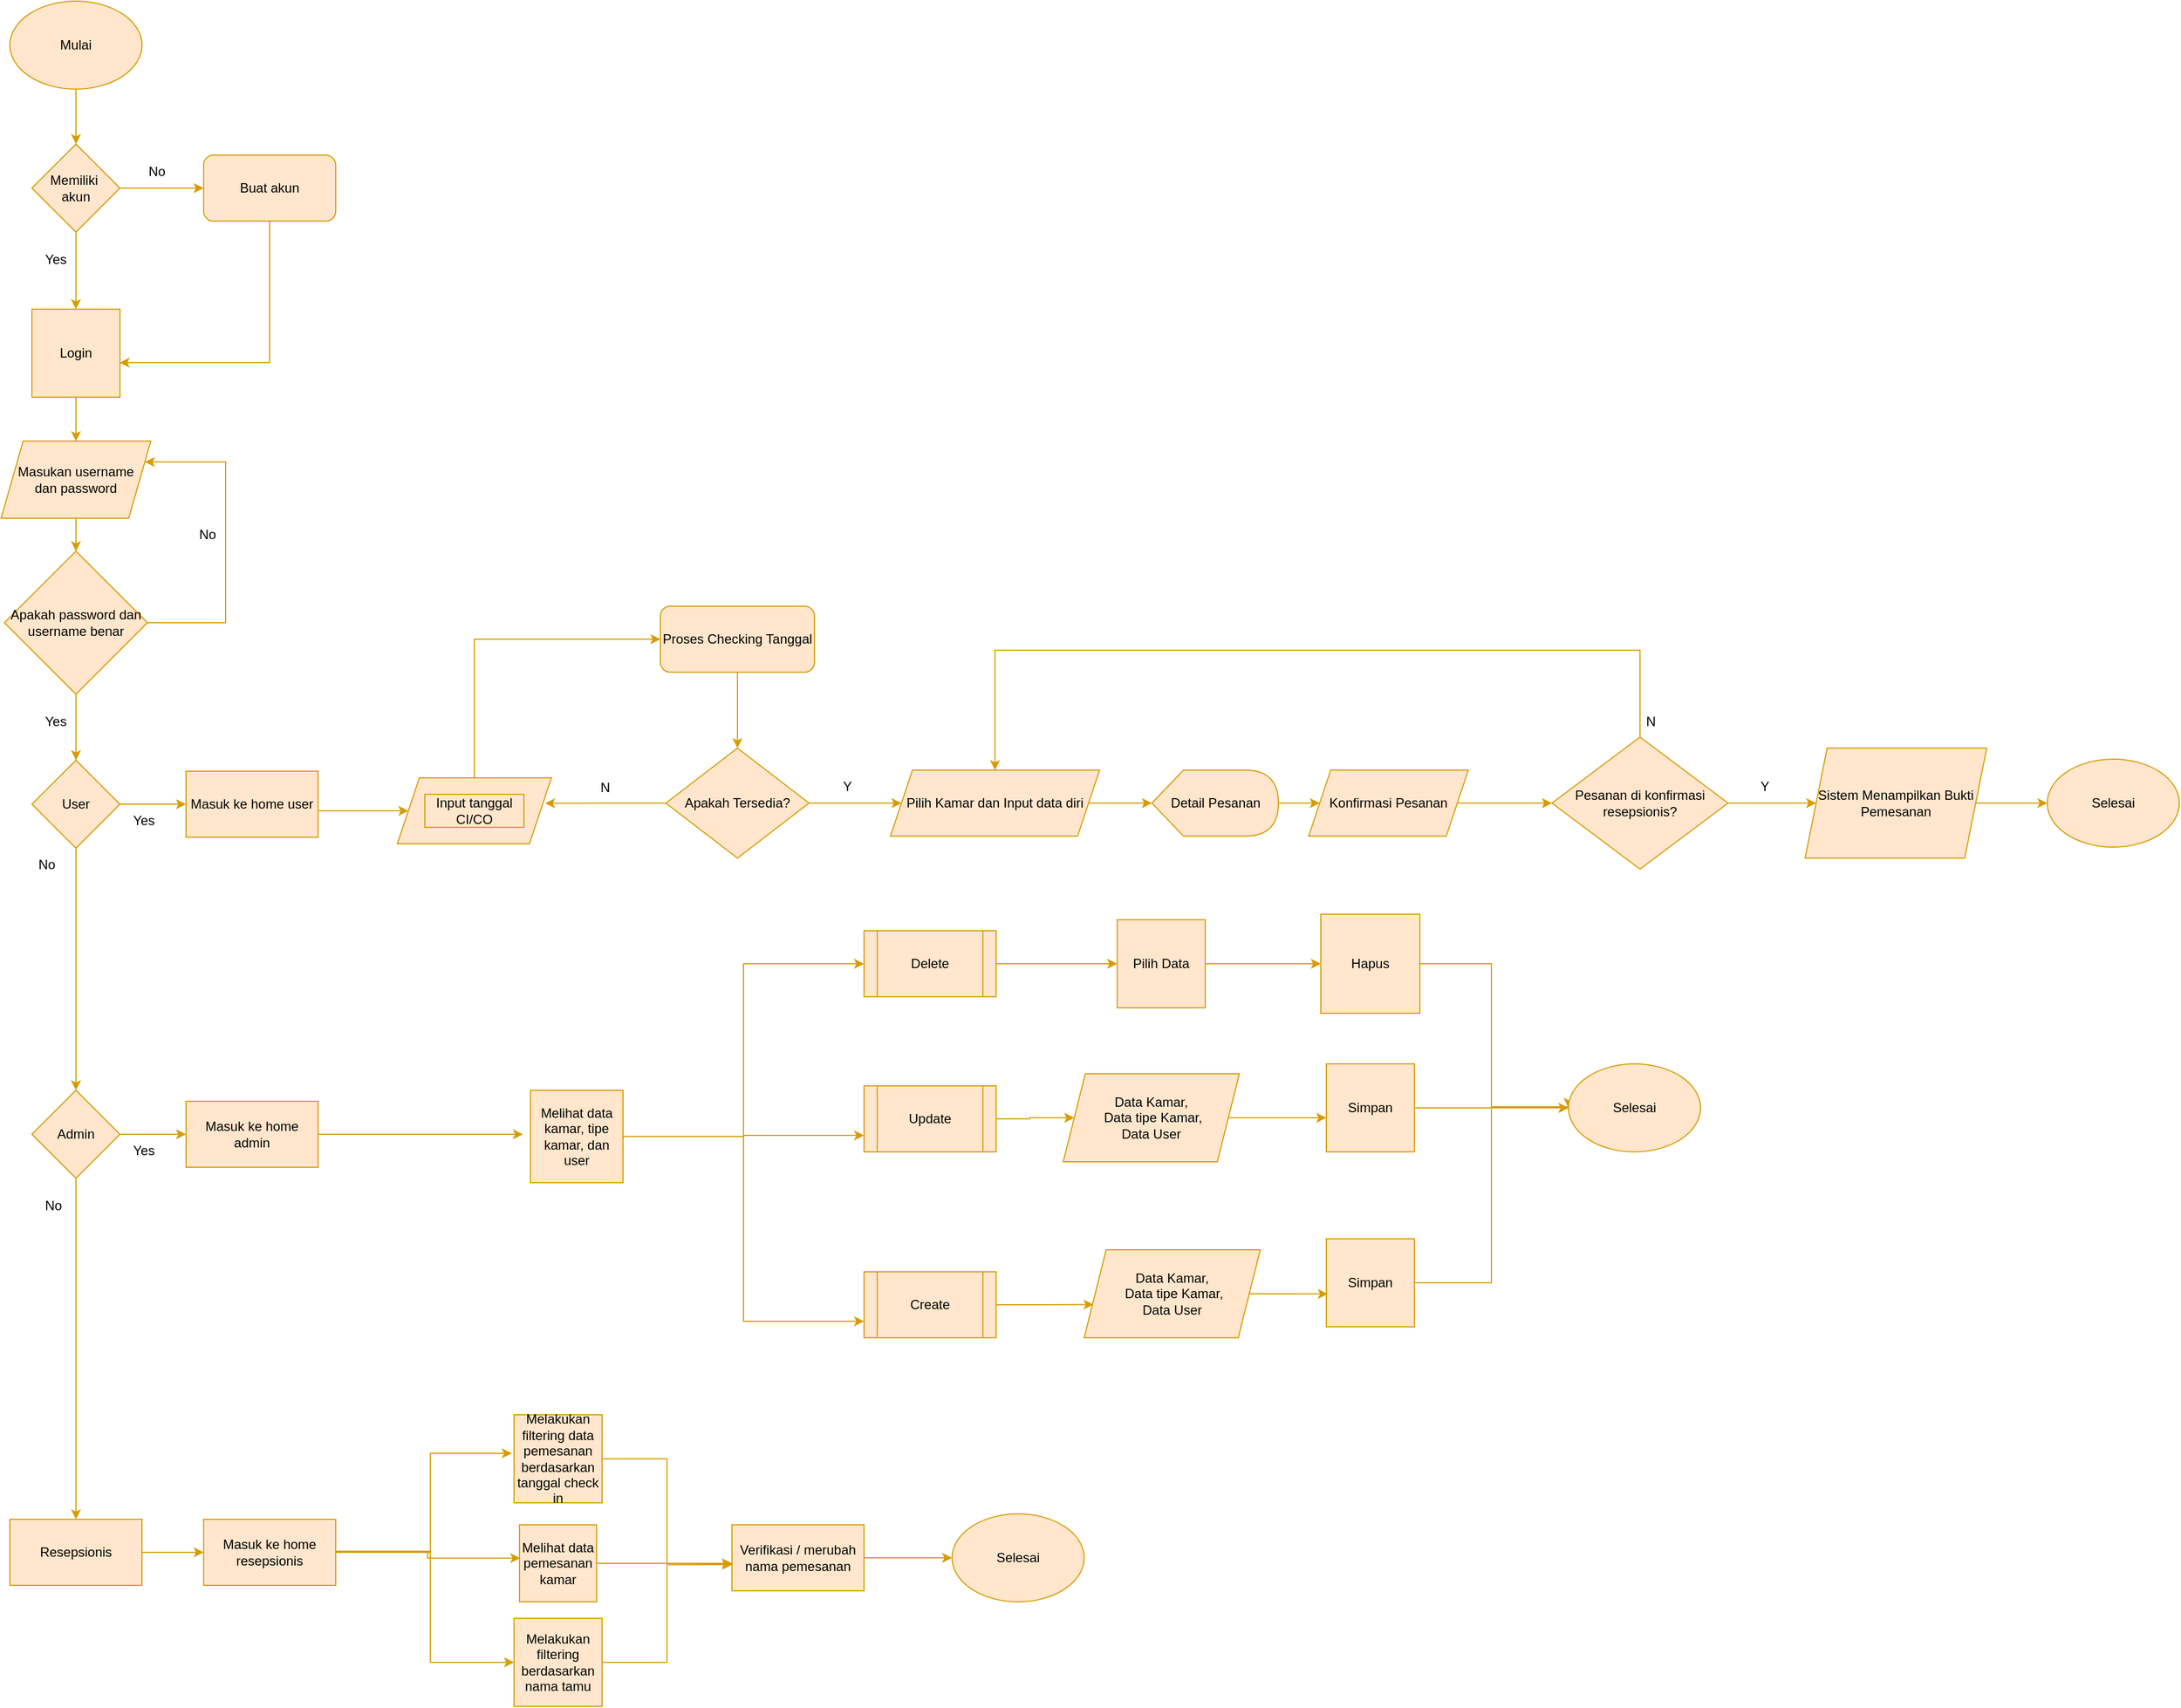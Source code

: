 <mxfile version="20.8.18" type="device"><diagram name="Halaman-1" id="cg432RYBGMUeUQS-xlOf"><mxGraphModel dx="1615" dy="894" grid="1" gridSize="10" guides="1" tooltips="1" connect="1" arrows="1" fold="1" page="1" pageScale="1" pageWidth="827" pageHeight="1169" math="0" shadow="0"><root><mxCell id="0"/><mxCell id="1" parent="0"/><mxCell id="DF9jhmcT1yeO8bXJ5YMT-58" value="" style="edgeStyle=orthogonalEdgeStyle;rounded=0;orthogonalLoop=1;jettySize=auto;html=1;fillColor=#ffe6cc;strokeColor=#d79b00;" edge="1" parent="1" source="DF9jhmcT1yeO8bXJ5YMT-59" target="DF9jhmcT1yeO8bXJ5YMT-62"><mxGeometry relative="1" as="geometry"/></mxCell><mxCell id="DF9jhmcT1yeO8bXJ5YMT-59" value="Mulai" style="ellipse;whiteSpace=wrap;html=1;fillColor=#ffe6cc;strokeColor=#d79b00;" vertex="1" parent="1"><mxGeometry x="378" y="490" width="120" height="80" as="geometry"/></mxCell><mxCell id="DF9jhmcT1yeO8bXJ5YMT-60" value="" style="edgeStyle=orthogonalEdgeStyle;rounded=0;orthogonalLoop=1;jettySize=auto;html=1;fillColor=#ffe6cc;strokeColor=#d79b00;" edge="1" parent="1" source="DF9jhmcT1yeO8bXJ5YMT-62" target="DF9jhmcT1yeO8bXJ5YMT-64"><mxGeometry relative="1" as="geometry"/></mxCell><mxCell id="DF9jhmcT1yeO8bXJ5YMT-61" value="" style="edgeStyle=orthogonalEdgeStyle;rounded=0;orthogonalLoop=1;jettySize=auto;html=1;fillColor=#ffe6cc;strokeColor=#d79b00;" edge="1" parent="1" source="DF9jhmcT1yeO8bXJ5YMT-62" target="DF9jhmcT1yeO8bXJ5YMT-66"><mxGeometry relative="1" as="geometry"/></mxCell><mxCell id="DF9jhmcT1yeO8bXJ5YMT-62" value="Memiliki&amp;nbsp;&lt;br&gt;akun" style="rhombus;whiteSpace=wrap;html=1;fillColor=#ffe6cc;strokeColor=#d79b00;" vertex="1" parent="1"><mxGeometry x="398" y="620" width="80" height="80" as="geometry"/></mxCell><mxCell id="DF9jhmcT1yeO8bXJ5YMT-63" value="" style="edgeStyle=orthogonalEdgeStyle;rounded=0;orthogonalLoop=1;jettySize=auto;html=1;fillColor=#ffe6cc;strokeColor=#d79b00;" edge="1" parent="1" source="DF9jhmcT1yeO8bXJ5YMT-64" target="DF9jhmcT1yeO8bXJ5YMT-70"><mxGeometry relative="1" as="geometry"/></mxCell><mxCell id="DF9jhmcT1yeO8bXJ5YMT-64" value="Login" style="whiteSpace=wrap;html=1;aspect=fixed;fillColor=#ffe6cc;strokeColor=#d79b00;" vertex="1" parent="1"><mxGeometry x="398" y="770" width="80" height="80" as="geometry"/></mxCell><mxCell id="DF9jhmcT1yeO8bXJ5YMT-65" style="edgeStyle=orthogonalEdgeStyle;rounded=0;orthogonalLoop=1;jettySize=auto;html=1;entryX=0.996;entryY=0.608;entryDx=0;entryDy=0;entryPerimeter=0;fillColor=#ffe6cc;strokeColor=#d79b00;" edge="1" parent="1" source="DF9jhmcT1yeO8bXJ5YMT-66" target="DF9jhmcT1yeO8bXJ5YMT-64"><mxGeometry relative="1" as="geometry"><Array as="points"><mxPoint x="614" y="819"/></Array></mxGeometry></mxCell><mxCell id="DF9jhmcT1yeO8bXJ5YMT-66" value="Buat akun" style="rounded=1;whiteSpace=wrap;html=1;fillColor=#ffe6cc;strokeColor=#d79b00;" vertex="1" parent="1"><mxGeometry x="554" y="630" width="120" height="60" as="geometry"/></mxCell><mxCell id="DF9jhmcT1yeO8bXJ5YMT-67" value="Yes" style="text;align=left;verticalAlign=middle;spacingLeft=4;spacingRight=4;overflow=hidden;points=[[0,0.5],[1,0.5]];portConstraint=eastwest;rotatable=0;whiteSpace=wrap;html=1;" vertex="1" parent="1"><mxGeometry x="404" y="710" width="80" height="30" as="geometry"/></mxCell><mxCell id="DF9jhmcT1yeO8bXJ5YMT-68" value="No" style="text;align=left;verticalAlign=middle;spacingLeft=4;spacingRight=4;overflow=hidden;points=[[0,0.5],[1,0.5]];portConstraint=eastwest;rotatable=0;whiteSpace=wrap;html=1;" vertex="1" parent="1"><mxGeometry x="498" y="630" width="80" height="30" as="geometry"/></mxCell><mxCell id="DF9jhmcT1yeO8bXJ5YMT-69" value="" style="edgeStyle=orthogonalEdgeStyle;rounded=0;orthogonalLoop=1;jettySize=auto;html=1;fillColor=#ffe6cc;strokeColor=#d79b00;" edge="1" parent="1" source="DF9jhmcT1yeO8bXJ5YMT-70" target="DF9jhmcT1yeO8bXJ5YMT-73"><mxGeometry relative="1" as="geometry"/></mxCell><mxCell id="DF9jhmcT1yeO8bXJ5YMT-70" value="Masukan username&lt;br&gt;dan password" style="shape=parallelogram;perimeter=parallelogramPerimeter;whiteSpace=wrap;html=1;fixedSize=1;fillColor=#ffe6cc;strokeColor=#d79b00;" vertex="1" parent="1"><mxGeometry x="370" y="890" width="136" height="70" as="geometry"/></mxCell><mxCell id="DF9jhmcT1yeO8bXJ5YMT-71" style="edgeStyle=orthogonalEdgeStyle;rounded=0;orthogonalLoop=1;jettySize=auto;html=1;exitX=1;exitY=0.5;exitDx=0;exitDy=0;entryX=1;entryY=0.25;entryDx=0;entryDy=0;fillColor=#ffe6cc;strokeColor=#d79b00;" edge="1" parent="1" source="DF9jhmcT1yeO8bXJ5YMT-73" target="DF9jhmcT1yeO8bXJ5YMT-70"><mxGeometry relative="1" as="geometry"><Array as="points"><mxPoint x="574" y="1055"/><mxPoint x="574" y="909"/></Array></mxGeometry></mxCell><mxCell id="DF9jhmcT1yeO8bXJ5YMT-72" value="" style="edgeStyle=orthogonalEdgeStyle;rounded=0;orthogonalLoop=1;jettySize=auto;html=1;fillColor=#ffe6cc;strokeColor=#d79b00;" edge="1" parent="1" source="DF9jhmcT1yeO8bXJ5YMT-73" target="DF9jhmcT1yeO8bXJ5YMT-77"><mxGeometry relative="1" as="geometry"/></mxCell><mxCell id="DF9jhmcT1yeO8bXJ5YMT-73" value="Apakah password dan username benar" style="rhombus;whiteSpace=wrap;html=1;fillColor=#ffe6cc;strokeColor=#d79b00;" vertex="1" parent="1"><mxGeometry x="373" y="990" width="130" height="130" as="geometry"/></mxCell><mxCell id="DF9jhmcT1yeO8bXJ5YMT-74" value="No" style="text;align=left;verticalAlign=middle;spacingLeft=4;spacingRight=4;overflow=hidden;points=[[0,0.5],[1,0.5]];portConstraint=eastwest;rotatable=0;whiteSpace=wrap;html=1;" vertex="1" parent="1"><mxGeometry x="544" y="960" width="80" height="30" as="geometry"/></mxCell><mxCell id="DF9jhmcT1yeO8bXJ5YMT-75" value="" style="edgeStyle=orthogonalEdgeStyle;rounded=0;orthogonalLoop=1;jettySize=auto;html=1;fillColor=#ffe6cc;strokeColor=#d79b00;" edge="1" parent="1" source="DF9jhmcT1yeO8bXJ5YMT-77" target="DF9jhmcT1yeO8bXJ5YMT-80"><mxGeometry relative="1" as="geometry"/></mxCell><mxCell id="DF9jhmcT1yeO8bXJ5YMT-76" value="" style="edgeStyle=orthogonalEdgeStyle;rounded=0;orthogonalLoop=1;jettySize=auto;html=1;fillColor=#ffe6cc;strokeColor=#d79b00;" edge="1" parent="1" source="DF9jhmcT1yeO8bXJ5YMT-77" target="DF9jhmcT1yeO8bXJ5YMT-87"><mxGeometry relative="1" as="geometry"/></mxCell><mxCell id="DF9jhmcT1yeO8bXJ5YMT-77" value="User" style="rhombus;whiteSpace=wrap;html=1;fillColor=#ffe6cc;strokeColor=#d79b00;" vertex="1" parent="1"><mxGeometry x="398" y="1180" width="80" height="80" as="geometry"/></mxCell><mxCell id="DF9jhmcT1yeO8bXJ5YMT-78" value="" style="edgeStyle=orthogonalEdgeStyle;rounded=0;orthogonalLoop=1;jettySize=auto;html=1;fillColor=#ffe6cc;strokeColor=#d79b00;" edge="1" parent="1" source="DF9jhmcT1yeO8bXJ5YMT-80" target="DF9jhmcT1yeO8bXJ5YMT-82"><mxGeometry relative="1" as="geometry"/></mxCell><mxCell id="DF9jhmcT1yeO8bXJ5YMT-79" value="" style="edgeStyle=orthogonalEdgeStyle;rounded=0;orthogonalLoop=1;jettySize=auto;html=1;fillColor=#ffe6cc;strokeColor=#d79b00;" edge="1" parent="1" source="DF9jhmcT1yeO8bXJ5YMT-80" target="DF9jhmcT1yeO8bXJ5YMT-89"><mxGeometry relative="1" as="geometry"/></mxCell><mxCell id="DF9jhmcT1yeO8bXJ5YMT-80" value="Admin" style="rhombus;whiteSpace=wrap;html=1;fillColor=#ffe6cc;strokeColor=#d79b00;" vertex="1" parent="1"><mxGeometry x="398" y="1480" width="80" height="80" as="geometry"/></mxCell><mxCell id="DF9jhmcT1yeO8bXJ5YMT-81" value="" style="edgeStyle=orthogonalEdgeStyle;rounded=0;orthogonalLoop=1;jettySize=auto;html=1;fillColor=#ffe6cc;strokeColor=#d79b00;" edge="1" parent="1" source="DF9jhmcT1yeO8bXJ5YMT-82" target="DF9jhmcT1yeO8bXJ5YMT-91"><mxGeometry relative="1" as="geometry"/></mxCell><mxCell id="DF9jhmcT1yeO8bXJ5YMT-82" value="Resepsionis" style="whiteSpace=wrap;html=1;fillColor=#ffe6cc;strokeColor=#d79b00;" vertex="1" parent="1"><mxGeometry x="378" y="1870" width="120" height="60" as="geometry"/></mxCell><mxCell id="DF9jhmcT1yeO8bXJ5YMT-83" value="No" style="text;align=left;verticalAlign=middle;spacingLeft=4;spacingRight=4;overflow=hidden;points=[[0,0.5],[1,0.5]];portConstraint=eastwest;rotatable=0;whiteSpace=wrap;html=1;" vertex="1" parent="1"><mxGeometry x="398" y="1260" width="80" height="30" as="geometry"/></mxCell><mxCell id="DF9jhmcT1yeO8bXJ5YMT-84" value="No" style="text;align=left;verticalAlign=middle;spacingLeft=4;spacingRight=4;overflow=hidden;points=[[0,0.5],[1,0.5]];portConstraint=eastwest;rotatable=0;whiteSpace=wrap;html=1;" vertex="1" parent="1"><mxGeometry x="404" y="1570" width="80" height="30" as="geometry"/></mxCell><mxCell id="DF9jhmcT1yeO8bXJ5YMT-85" value="Yes" style="text;align=left;verticalAlign=middle;spacingLeft=4;spacingRight=4;overflow=hidden;points=[[0,0.5],[1,0.5]];portConstraint=eastwest;rotatable=0;whiteSpace=wrap;html=1;" vertex="1" parent="1"><mxGeometry x="404" y="1130" width="80" height="30" as="geometry"/></mxCell><mxCell id="DF9jhmcT1yeO8bXJ5YMT-164" style="edgeStyle=orthogonalEdgeStyle;rounded=0;orthogonalLoop=1;jettySize=auto;html=1;entryX=0;entryY=0.5;entryDx=0;entryDy=0;fillColor=#ffe6cc;strokeColor=#d79b00;" edge="1" parent="1" source="DF9jhmcT1yeO8bXJ5YMT-87" target="DF9jhmcT1yeO8bXJ5YMT-127"><mxGeometry relative="1" as="geometry"><Array as="points"><mxPoint x="690" y="1226"/><mxPoint x="690" y="1226"/></Array></mxGeometry></mxCell><mxCell id="DF9jhmcT1yeO8bXJ5YMT-87" value="Masuk ke home user" style="whiteSpace=wrap;html=1;fillColor=#ffe6cc;strokeColor=#d79b00;" vertex="1" parent="1"><mxGeometry x="538" y="1190" width="120" height="60" as="geometry"/></mxCell><mxCell id="DF9jhmcT1yeO8bXJ5YMT-88" style="edgeStyle=orthogonalEdgeStyle;rounded=0;orthogonalLoop=1;jettySize=auto;html=1;exitX=1;exitY=0.5;exitDx=0;exitDy=0;fillColor=#ffe6cc;strokeColor=#d79b00;" edge="1" parent="1" source="DF9jhmcT1yeO8bXJ5YMT-89"><mxGeometry relative="1" as="geometry"><mxPoint x="844" y="1520" as="targetPoint"/></mxGeometry></mxCell><mxCell id="DF9jhmcT1yeO8bXJ5YMT-89" value="Masuk ke home admin" style="whiteSpace=wrap;html=1;fillColor=#ffe6cc;strokeColor=#d79b00;" vertex="1" parent="1"><mxGeometry x="538" y="1490" width="120" height="60" as="geometry"/></mxCell><mxCell id="DF9jhmcT1yeO8bXJ5YMT-90" style="edgeStyle=orthogonalEdgeStyle;rounded=0;orthogonalLoop=1;jettySize=auto;html=1;entryX=0.009;entryY=0.433;entryDx=0;entryDy=0;entryPerimeter=0;fillColor=#ffe6cc;strokeColor=#d79b00;" edge="1" parent="1" source="DF9jhmcT1yeO8bXJ5YMT-91" target="DF9jhmcT1yeO8bXJ5YMT-95"><mxGeometry relative="1" as="geometry"/></mxCell><mxCell id="DF9jhmcT1yeO8bXJ5YMT-91" value="Masuk ke home resepsionis" style="whiteSpace=wrap;html=1;fillColor=#ffe6cc;strokeColor=#d79b00;" vertex="1" parent="1"><mxGeometry x="554" y="1870" width="120" height="60" as="geometry"/></mxCell><mxCell id="DF9jhmcT1yeO8bXJ5YMT-92" value="Yes" style="text;align=left;verticalAlign=middle;spacingLeft=4;spacingRight=4;overflow=hidden;points=[[0,0.5],[1,0.5]];portConstraint=eastwest;rotatable=0;whiteSpace=wrap;html=1;" vertex="1" parent="1"><mxGeometry x="484" y="1220" width="80" height="30" as="geometry"/></mxCell><mxCell id="DF9jhmcT1yeO8bXJ5YMT-93" value="Yes" style="text;align=left;verticalAlign=middle;spacingLeft=4;spacingRight=4;overflow=hidden;points=[[0,0.5],[1,0.5]];portConstraint=eastwest;rotatable=0;whiteSpace=wrap;html=1;" vertex="1" parent="1"><mxGeometry x="484" y="1520" width="80" height="30" as="geometry"/></mxCell><mxCell id="DF9jhmcT1yeO8bXJ5YMT-94" style="edgeStyle=orthogonalEdgeStyle;rounded=0;orthogonalLoop=1;jettySize=auto;html=1;entryX=0.005;entryY=0.594;entryDx=0;entryDy=0;fillColor=#ffe6cc;strokeColor=#d79b00;exitX=1;exitY=0.5;exitDx=0;exitDy=0;entryPerimeter=0;" edge="1" parent="1" source="DF9jhmcT1yeO8bXJ5YMT-95" target="DF9jhmcT1yeO8bXJ5YMT-101"><mxGeometry relative="1" as="geometry"><mxPoint x="920" y="1904.86" as="sourcePoint"/><mxPoint x="1034" y="1904.86" as="targetPoint"/><Array as="points"/></mxGeometry></mxCell><mxCell id="DF9jhmcT1yeO8bXJ5YMT-95" value="Melihat data pemesanan kamar" style="whiteSpace=wrap;html=1;aspect=fixed;fillColor=#ffe6cc;strokeColor=#d79b00;" vertex="1" parent="1"><mxGeometry x="841" y="1875" width="70" height="70" as="geometry"/></mxCell><mxCell id="DF9jhmcT1yeO8bXJ5YMT-96" style="edgeStyle=orthogonalEdgeStyle;rounded=0;orthogonalLoop=1;jettySize=auto;html=1;entryX=0;entryY=0.583;entryDx=0;entryDy=0;entryPerimeter=0;fillColor=#ffe6cc;strokeColor=#d79b00;" edge="1" parent="1" source="DF9jhmcT1yeO8bXJ5YMT-97" target="DF9jhmcT1yeO8bXJ5YMT-101"><mxGeometry relative="1" as="geometry"/></mxCell><mxCell id="DF9jhmcT1yeO8bXJ5YMT-97" value="Melakukan filtering data pemesanan berdasarkan tanggal check in" style="whiteSpace=wrap;html=1;aspect=fixed;fillColor=#ffe6cc;strokeColor=#d79b00;" vertex="1" parent="1"><mxGeometry x="836" y="1775" width="80" height="80" as="geometry"/></mxCell><mxCell id="DF9jhmcT1yeO8bXJ5YMT-98" value="" style="endArrow=classic;html=1;rounded=0;exitX=1;exitY=0.5;exitDx=0;exitDy=0;fillColor=#ffe6cc;strokeColor=#d79b00;" edge="1" parent="1"><mxGeometry width="50" height="50" relative="1" as="geometry"><mxPoint x="674" y="1899" as="sourcePoint"/><mxPoint x="834" y="1810" as="targetPoint"/><Array as="points"><mxPoint x="760" y="1899"/><mxPoint x="760" y="1840"/><mxPoint x="760" y="1820"/><mxPoint x="760" y="1810"/><mxPoint x="800" y="1810"/></Array></mxGeometry></mxCell><mxCell id="DF9jhmcT1yeO8bXJ5YMT-99" style="edgeStyle=orthogonalEdgeStyle;rounded=0;orthogonalLoop=1;jettySize=auto;html=1;entryX=0.002;entryY=0.603;entryDx=0;entryDy=0;entryPerimeter=0;fillColor=#ffe6cc;strokeColor=#d79b00;" edge="1" parent="1" source="DF9jhmcT1yeO8bXJ5YMT-100" target="DF9jhmcT1yeO8bXJ5YMT-101"><mxGeometry relative="1" as="geometry"><mxPoint x="1004" y="1905" as="targetPoint"/></mxGeometry></mxCell><mxCell id="DF9jhmcT1yeO8bXJ5YMT-100" value="Melakukan filtering berdasarkan nama tamu" style="whiteSpace=wrap;html=1;aspect=fixed;fillColor=#ffe6cc;strokeColor=#d79b00;" vertex="1" parent="1"><mxGeometry x="836" y="1960" width="80" height="80" as="geometry"/></mxCell><mxCell id="DF9jhmcT1yeO8bXJ5YMT-168" style="edgeStyle=orthogonalEdgeStyle;rounded=0;orthogonalLoop=1;jettySize=auto;html=1;strokeColor=#d79b00;fillColor=#ffe6cc;" edge="1" parent="1" source="DF9jhmcT1yeO8bXJ5YMT-101" target="DF9jhmcT1yeO8bXJ5YMT-167"><mxGeometry relative="1" as="geometry"/></mxCell><mxCell id="DF9jhmcT1yeO8bXJ5YMT-101" value="Verifikasi / merubah nama pemesanan" style="whiteSpace=wrap;html=1;fillColor=#ffe6cc;strokeColor=#d79b00;" vertex="1" parent="1"><mxGeometry x="1034" y="1875" width="120" height="60" as="geometry"/></mxCell><mxCell id="DF9jhmcT1yeO8bXJ5YMT-102" style="edgeStyle=orthogonalEdgeStyle;rounded=0;orthogonalLoop=1;jettySize=auto;html=1;entryX=0;entryY=0.75;entryDx=0;entryDy=0;fillColor=#ffe6cc;strokeColor=#d79b00;" edge="1" parent="1" source="DF9jhmcT1yeO8bXJ5YMT-105" target="DF9jhmcT1yeO8bXJ5YMT-107"><mxGeometry relative="1" as="geometry"><mxPoint x="1083.28" y="1521.98" as="targetPoint"/></mxGeometry></mxCell><mxCell id="DF9jhmcT1yeO8bXJ5YMT-103" style="edgeStyle=orthogonalEdgeStyle;rounded=0;orthogonalLoop=1;jettySize=auto;html=1;entryX=0;entryY=0.5;entryDx=0;entryDy=0;fillColor=#ffe6cc;strokeColor=#d79b00;" edge="1" parent="1" source="DF9jhmcT1yeO8bXJ5YMT-105" target="DF9jhmcT1yeO8bXJ5YMT-111"><mxGeometry relative="1" as="geometry"/></mxCell><mxCell id="DF9jhmcT1yeO8bXJ5YMT-104" style="edgeStyle=orthogonalEdgeStyle;rounded=0;orthogonalLoop=1;jettySize=auto;html=1;entryX=0;entryY=0.75;entryDx=0;entryDy=0;fillColor=#ffe6cc;strokeColor=#d79b00;" edge="1" parent="1" source="DF9jhmcT1yeO8bXJ5YMT-105" target="DF9jhmcT1yeO8bXJ5YMT-109"><mxGeometry relative="1" as="geometry"><mxPoint x="1084" y="1695" as="targetPoint"/></mxGeometry></mxCell><mxCell id="DF9jhmcT1yeO8bXJ5YMT-105" value="Melihat data kamar, tipe kamar, dan user" style="whiteSpace=wrap;html=1;aspect=fixed;fillColor=#ffe6cc;strokeColor=#d79b00;" vertex="1" parent="1"><mxGeometry x="851" y="1480" width="84" height="84" as="geometry"/></mxCell><mxCell id="DF9jhmcT1yeO8bXJ5YMT-106" style="edgeStyle=orthogonalEdgeStyle;rounded=0;orthogonalLoop=1;jettySize=auto;html=1;fillColor=#ffe6cc;strokeColor=#d79b00;" edge="1" parent="1" source="DF9jhmcT1yeO8bXJ5YMT-107" target="DF9jhmcT1yeO8bXJ5YMT-115"><mxGeometry relative="1" as="geometry"/></mxCell><mxCell id="DF9jhmcT1yeO8bXJ5YMT-107" value="Update" style="shape=process;whiteSpace=wrap;html=1;backgroundOutline=1;fillColor=#ffe6cc;strokeColor=#d79b00;" vertex="1" parent="1"><mxGeometry x="1154" y="1476" width="120" height="60" as="geometry"/></mxCell><mxCell id="DF9jhmcT1yeO8bXJ5YMT-108" style="edgeStyle=orthogonalEdgeStyle;rounded=0;orthogonalLoop=1;jettySize=auto;html=1;entryX=0.053;entryY=0.622;entryDx=0;entryDy=0;entryPerimeter=0;fillColor=#ffe6cc;strokeColor=#d79b00;" edge="1" parent="1" source="DF9jhmcT1yeO8bXJ5YMT-109" target="DF9jhmcT1yeO8bXJ5YMT-113"><mxGeometry relative="1" as="geometry"/></mxCell><mxCell id="DF9jhmcT1yeO8bXJ5YMT-109" value="Create" style="shape=process;whiteSpace=wrap;html=1;backgroundOutline=1;fillColor=#ffe6cc;strokeColor=#d79b00;" vertex="1" parent="1"><mxGeometry x="1154" y="1645" width="120" height="60" as="geometry"/></mxCell><mxCell id="DF9jhmcT1yeO8bXJ5YMT-110" style="edgeStyle=orthogonalEdgeStyle;rounded=0;orthogonalLoop=1;jettySize=auto;html=1;fillColor=#ffe6cc;strokeColor=#d79b00;" edge="1" parent="1" source="DF9jhmcT1yeO8bXJ5YMT-111" target="DF9jhmcT1yeO8bXJ5YMT-117"><mxGeometry relative="1" as="geometry"/></mxCell><mxCell id="DF9jhmcT1yeO8bXJ5YMT-111" value="Delete" style="shape=process;whiteSpace=wrap;html=1;backgroundOutline=1;fillColor=#ffe6cc;strokeColor=#d79b00;" vertex="1" parent="1"><mxGeometry x="1154" y="1335" width="120" height="60" as="geometry"/></mxCell><mxCell id="DF9jhmcT1yeO8bXJ5YMT-112" style="edgeStyle=orthogonalEdgeStyle;rounded=0;orthogonalLoop=1;jettySize=auto;html=1;entryX=0.017;entryY=0.627;entryDx=0;entryDy=0;entryPerimeter=0;fillColor=#ffe6cc;strokeColor=#d79b00;" edge="1" parent="1" source="DF9jhmcT1yeO8bXJ5YMT-113" target="DF9jhmcT1yeO8bXJ5YMT-123"><mxGeometry relative="1" as="geometry"/></mxCell><mxCell id="DF9jhmcT1yeO8bXJ5YMT-113" value="&lt;div&gt;Data Kamar,&lt;/div&gt;&lt;div&gt;&amp;nbsp;Data tipe Kamar, &lt;br&gt;&lt;/div&gt;&lt;div&gt;Data User&lt;/div&gt;" style="shape=parallelogram;perimeter=parallelogramPerimeter;whiteSpace=wrap;html=1;fixedSize=1;fillColor=#ffe6cc;strokeColor=#d79b00;" vertex="1" parent="1"><mxGeometry x="1354" y="1625" width="160" height="80" as="geometry"/></mxCell><mxCell id="DF9jhmcT1yeO8bXJ5YMT-114" style="edgeStyle=orthogonalEdgeStyle;rounded=0;orthogonalLoop=1;jettySize=auto;html=1;entryX=0;entryY=0.613;entryDx=0;entryDy=0;entryPerimeter=0;fillColor=#ffe6cc;strokeColor=#d79b00;" edge="1" parent="1" source="DF9jhmcT1yeO8bXJ5YMT-115" target="DF9jhmcT1yeO8bXJ5YMT-119"><mxGeometry relative="1" as="geometry"/></mxCell><mxCell id="DF9jhmcT1yeO8bXJ5YMT-115" value="&lt;div&gt;Data Kamar,&lt;/div&gt;&lt;div&gt;&amp;nbsp;Data tipe Kamar, &lt;br&gt;&lt;/div&gt;&lt;div&gt;Data User&lt;/div&gt;" style="shape=parallelogram;perimeter=parallelogramPerimeter;whiteSpace=wrap;html=1;fixedSize=1;fillColor=#ffe6cc;strokeColor=#d79b00;" vertex="1" parent="1"><mxGeometry x="1335" y="1465" width="160" height="80" as="geometry"/></mxCell><mxCell id="DF9jhmcT1yeO8bXJ5YMT-116" style="edgeStyle=orthogonalEdgeStyle;rounded=0;orthogonalLoop=1;jettySize=auto;html=1;entryX=0;entryY=0.5;entryDx=0;entryDy=0;fillColor=#ffe6cc;strokeColor=#d79b00;" edge="1" parent="1" source="DF9jhmcT1yeO8bXJ5YMT-117" target="DF9jhmcT1yeO8bXJ5YMT-121"><mxGeometry relative="1" as="geometry"/></mxCell><mxCell id="DF9jhmcT1yeO8bXJ5YMT-117" value="Pilih Data" style="whiteSpace=wrap;html=1;aspect=fixed;fillColor=#ffe6cc;strokeColor=#d79b00;" vertex="1" parent="1"><mxGeometry x="1384" y="1325" width="80" height="80" as="geometry"/></mxCell><mxCell id="DF9jhmcT1yeO8bXJ5YMT-118" style="edgeStyle=orthogonalEdgeStyle;rounded=0;orthogonalLoop=1;jettySize=auto;html=1;entryX=0;entryY=0.5;entryDx=0;entryDy=0;fillColor=#ffe6cc;strokeColor=#d79b00;" edge="1" parent="1" source="DF9jhmcT1yeO8bXJ5YMT-119" target="DF9jhmcT1yeO8bXJ5YMT-124"><mxGeometry relative="1" as="geometry"/></mxCell><mxCell id="DF9jhmcT1yeO8bXJ5YMT-119" value="Simpan" style="whiteSpace=wrap;html=1;aspect=fixed;fillColor=#ffe6cc;strokeColor=#d79b00;" vertex="1" parent="1"><mxGeometry x="1574" y="1456" width="80" height="80" as="geometry"/></mxCell><mxCell id="DF9jhmcT1yeO8bXJ5YMT-120" style="edgeStyle=orthogonalEdgeStyle;rounded=0;orthogonalLoop=1;jettySize=auto;html=1;entryX=0;entryY=0.5;entryDx=0;entryDy=0;fillColor=#ffe6cc;strokeColor=#d79b00;" edge="1" parent="1" source="DF9jhmcT1yeO8bXJ5YMT-121" target="DF9jhmcT1yeO8bXJ5YMT-124"><mxGeometry relative="1" as="geometry"><mxPoint x="1774" y="1495" as="targetPoint"/><Array as="points"><mxPoint x="1724" y="1365"/><mxPoint x="1724" y="1495"/><mxPoint x="1794" y="1495"/></Array></mxGeometry></mxCell><mxCell id="DF9jhmcT1yeO8bXJ5YMT-121" value="Hapus" style="whiteSpace=wrap;html=1;aspect=fixed;fillColor=#ffe6cc;strokeColor=#d79b00;" vertex="1" parent="1"><mxGeometry x="1569" y="1320" width="90" height="90" as="geometry"/></mxCell><mxCell id="DF9jhmcT1yeO8bXJ5YMT-122" style="edgeStyle=orthogonalEdgeStyle;rounded=0;orthogonalLoop=1;jettySize=auto;html=1;entryX=0;entryY=0.5;entryDx=0;entryDy=0;fillColor=#ffe6cc;strokeColor=#d79b00;" edge="1" parent="1" source="DF9jhmcT1yeO8bXJ5YMT-123" target="DF9jhmcT1yeO8bXJ5YMT-124"><mxGeometry relative="1" as="geometry"><mxPoint x="1784" y="1495" as="targetPoint"/></mxGeometry></mxCell><mxCell id="DF9jhmcT1yeO8bXJ5YMT-123" value="Simpan" style="whiteSpace=wrap;html=1;aspect=fixed;fillColor=#ffe6cc;strokeColor=#d79b00;" vertex="1" parent="1"><mxGeometry x="1574" y="1615" width="80" height="80" as="geometry"/></mxCell><mxCell id="DF9jhmcT1yeO8bXJ5YMT-124" value="Selesai" style="ellipse;whiteSpace=wrap;html=1;fillColor=#ffe6cc;strokeColor=#d79b00;" vertex="1" parent="1"><mxGeometry x="1794" y="1456" width="120" height="80" as="geometry"/></mxCell><mxCell id="DF9jhmcT1yeO8bXJ5YMT-125" value="" style="endArrow=classic;html=1;rounded=0;exitX=1;exitY=0.5;exitDx=0;exitDy=0;fillColor=#ffe6cc;strokeColor=#d79b00;entryX=0;entryY=0.5;entryDx=0;entryDy=0;" edge="1" parent="1" source="DF9jhmcT1yeO8bXJ5YMT-91" target="DF9jhmcT1yeO8bXJ5YMT-100"><mxGeometry width="50" height="50" relative="1" as="geometry"><mxPoint x="674" y="1900" as="sourcePoint"/><mxPoint x="820" y="2000" as="targetPoint"/><Array as="points"><mxPoint x="760" y="1900"/><mxPoint x="760" y="2000"/><mxPoint x="810" y="2000"/></Array></mxGeometry></mxCell><mxCell id="DF9jhmcT1yeO8bXJ5YMT-149" style="edgeStyle=orthogonalEdgeStyle;rounded=0;orthogonalLoop=1;jettySize=auto;html=1;entryX=0;entryY=0.5;entryDx=0;entryDy=0;fillColor=#ffe6cc;strokeColor=#d79b00;" edge="1" parent="1" source="DF9jhmcT1yeO8bXJ5YMT-127" target="DF9jhmcT1yeO8bXJ5YMT-129"><mxGeometry relative="1" as="geometry"><Array as="points"><mxPoint x="800" y="1070"/></Array></mxGeometry></mxCell><mxCell id="DF9jhmcT1yeO8bXJ5YMT-127" value="" style="shape=parallelogram;perimeter=parallelogramPerimeter;whiteSpace=wrap;html=1;fixedSize=1;fillColor=#ffe6cc;strokeColor=#d79b00;" vertex="1" parent="1"><mxGeometry x="730" y="1196" width="140" height="60" as="geometry"/></mxCell><mxCell id="DF9jhmcT1yeO8bXJ5YMT-128" value="Input tanggal CI/CO" style="text;html=1;strokeColor=#d79b00;fillColor=#ffe6cc;align=center;verticalAlign=middle;whiteSpace=wrap;rounded=0;" vertex="1" parent="1"><mxGeometry x="755" y="1211" width="90" height="30" as="geometry"/></mxCell><mxCell id="DF9jhmcT1yeO8bXJ5YMT-152" style="edgeStyle=orthogonalEdgeStyle;rounded=0;orthogonalLoop=1;jettySize=auto;html=1;entryX=0.5;entryY=0;entryDx=0;entryDy=0;fillColor=#ffe6cc;strokeColor=#d79b00;" edge="1" parent="1" source="DF9jhmcT1yeO8bXJ5YMT-129" target="DF9jhmcT1yeO8bXJ5YMT-131"><mxGeometry relative="1" as="geometry"/></mxCell><mxCell id="DF9jhmcT1yeO8bXJ5YMT-129" value="Proses Checking Tanggal" style="rounded=1;whiteSpace=wrap;html=1;fillColor=#ffe6cc;strokeColor=#d79b00;" vertex="1" parent="1"><mxGeometry x="969" y="1040" width="140" height="60" as="geometry"/></mxCell><mxCell id="DF9jhmcT1yeO8bXJ5YMT-155" style="edgeStyle=orthogonalEdgeStyle;rounded=0;orthogonalLoop=1;jettySize=auto;html=1;exitX=1;exitY=0.5;exitDx=0;exitDy=0;fillColor=#ffe6cc;strokeColor=#d79b00;" edge="1" parent="1" source="DF9jhmcT1yeO8bXJ5YMT-131" target="DF9jhmcT1yeO8bXJ5YMT-133"><mxGeometry relative="1" as="geometry"/></mxCell><mxCell id="DF9jhmcT1yeO8bXJ5YMT-166" style="edgeStyle=orthogonalEdgeStyle;rounded=0;orthogonalLoop=1;jettySize=auto;html=1;entryX=0.959;entryY=0.386;entryDx=0;entryDy=0;entryPerimeter=0;strokeColor=#d79b00;fillColor=#ffe6cc;" edge="1" parent="1" source="DF9jhmcT1yeO8bXJ5YMT-131" target="DF9jhmcT1yeO8bXJ5YMT-127"><mxGeometry relative="1" as="geometry"/></mxCell><mxCell id="DF9jhmcT1yeO8bXJ5YMT-131" value="Apakah Tersedia?" style="rhombus;whiteSpace=wrap;html=1;fillColor=#ffe6cc;strokeColor=#d79b00;" vertex="1" parent="1"><mxGeometry x="974" y="1169" width="130" height="100" as="geometry"/></mxCell><mxCell id="DF9jhmcT1yeO8bXJ5YMT-156" style="edgeStyle=orthogonalEdgeStyle;rounded=0;orthogonalLoop=1;jettySize=auto;html=1;exitX=1;exitY=0.5;exitDx=0;exitDy=0;fillColor=#ffe6cc;strokeColor=#d79b00;" edge="1" parent="1" source="DF9jhmcT1yeO8bXJ5YMT-133" target="DF9jhmcT1yeO8bXJ5YMT-141"><mxGeometry relative="1" as="geometry"/></mxCell><mxCell id="DF9jhmcT1yeO8bXJ5YMT-133" value="Pilih Kamar dan Input data diri" style="shape=parallelogram;perimeter=parallelogramPerimeter;whiteSpace=wrap;html=1;fixedSize=1;fillColor=#ffe6cc;strokeColor=#d79b00;" vertex="1" parent="1"><mxGeometry x="1178" y="1189" width="190" height="60" as="geometry"/></mxCell><mxCell id="DF9jhmcT1yeO8bXJ5YMT-160" style="edgeStyle=orthogonalEdgeStyle;rounded=0;orthogonalLoop=1;jettySize=auto;html=1;exitX=0.5;exitY=0;exitDx=0;exitDy=0;entryX=0.5;entryY=0;entryDx=0;entryDy=0;fillColor=#ffe6cc;strokeColor=#d79b00;" edge="1" parent="1" source="DF9jhmcT1yeO8bXJ5YMT-136" target="DF9jhmcT1yeO8bXJ5YMT-133"><mxGeometry relative="1" as="geometry"><Array as="points"><mxPoint x="1859" y="1080"/><mxPoint x="1273" y="1080"/></Array></mxGeometry></mxCell><mxCell id="DF9jhmcT1yeO8bXJ5YMT-161" style="edgeStyle=orthogonalEdgeStyle;rounded=0;orthogonalLoop=1;jettySize=auto;html=1;fillColor=#ffe6cc;strokeColor=#d79b00;" edge="1" parent="1" source="DF9jhmcT1yeO8bXJ5YMT-136" target="DF9jhmcT1yeO8bXJ5YMT-145"><mxGeometry relative="1" as="geometry"/></mxCell><mxCell id="DF9jhmcT1yeO8bXJ5YMT-136" value="Pesanan di konfirmasi resepsionis?" style="rhombus;whiteSpace=wrap;html=1;fillColor=#ffe6cc;strokeColor=#d79b00;" vertex="1" parent="1"><mxGeometry x="1779" y="1159" width="160" height="120" as="geometry"/></mxCell><mxCell id="DF9jhmcT1yeO8bXJ5YMT-137" value="N" style="text;html=1;align=center;verticalAlign=middle;whiteSpace=wrap;rounded=0;" vertex="1" parent="1"><mxGeometry x="889" y="1190" width="60" height="30" as="geometry"/></mxCell><mxCell id="DF9jhmcT1yeO8bXJ5YMT-138" value="Y" style="text;html=1;align=center;verticalAlign=middle;whiteSpace=wrap;rounded=0;" vertex="1" parent="1"><mxGeometry x="1109" y="1189" width="60" height="30" as="geometry"/></mxCell><mxCell id="DF9jhmcT1yeO8bXJ5YMT-139" value="N" style="text;html=1;align=center;verticalAlign=middle;whiteSpace=wrap;rounded=0;" vertex="1" parent="1"><mxGeometry x="1839" y="1130" width="60" height="30" as="geometry"/></mxCell><mxCell id="DF9jhmcT1yeO8bXJ5YMT-157" style="edgeStyle=orthogonalEdgeStyle;rounded=0;orthogonalLoop=1;jettySize=auto;html=1;exitX=1;exitY=0.5;exitDx=0;exitDy=0;exitPerimeter=0;fillColor=#ffe6cc;strokeColor=#d79b00;" edge="1" parent="1" source="DF9jhmcT1yeO8bXJ5YMT-141" target="DF9jhmcT1yeO8bXJ5YMT-143"><mxGeometry relative="1" as="geometry"/></mxCell><mxCell id="DF9jhmcT1yeO8bXJ5YMT-141" value="Detail Pesanan" style="shape=display;whiteSpace=wrap;html=1;fillColor=#ffe6cc;strokeColor=#d79b00;" vertex="1" parent="1"><mxGeometry x="1415.5" y="1189" width="115" height="60" as="geometry"/></mxCell><mxCell id="DF9jhmcT1yeO8bXJ5YMT-158" style="edgeStyle=orthogonalEdgeStyle;rounded=0;orthogonalLoop=1;jettySize=auto;html=1;exitX=1;exitY=0.5;exitDx=0;exitDy=0;fillColor=#ffe6cc;strokeColor=#d79b00;" edge="1" parent="1" source="DF9jhmcT1yeO8bXJ5YMT-143" target="DF9jhmcT1yeO8bXJ5YMT-136"><mxGeometry relative="1" as="geometry"/></mxCell><mxCell id="DF9jhmcT1yeO8bXJ5YMT-143" value="Konfirmasi Pesanan" style="shape=parallelogram;perimeter=parallelogramPerimeter;whiteSpace=wrap;html=1;fixedSize=1;fillColor=#ffe6cc;strokeColor=#d79b00;" vertex="1" parent="1"><mxGeometry x="1558" y="1189" width="145" height="60" as="geometry"/></mxCell><mxCell id="DF9jhmcT1yeO8bXJ5YMT-162" style="edgeStyle=orthogonalEdgeStyle;rounded=0;orthogonalLoop=1;jettySize=auto;html=1;exitX=1;exitY=0.5;exitDx=0;exitDy=0;entryX=0;entryY=0.5;entryDx=0;entryDy=0;fillColor=#ffe6cc;strokeColor=#d79b00;" edge="1" parent="1" source="DF9jhmcT1yeO8bXJ5YMT-145" target="DF9jhmcT1yeO8bXJ5YMT-147"><mxGeometry relative="1" as="geometry"/></mxCell><mxCell id="DF9jhmcT1yeO8bXJ5YMT-145" value="Sistem Menampilkan Bukti Pemesanan" style="shape=parallelogram;perimeter=parallelogramPerimeter;whiteSpace=wrap;html=1;fixedSize=1;fillColor=#ffe6cc;strokeColor=#d79b00;" vertex="1" parent="1"><mxGeometry x="2009" y="1169" width="165" height="100" as="geometry"/></mxCell><mxCell id="DF9jhmcT1yeO8bXJ5YMT-146" value="Y" style="text;html=1;align=center;verticalAlign=middle;resizable=0;points=[];autosize=1;" vertex="1" parent="1"><mxGeometry x="1956.5" y="1189" width="30" height="30" as="geometry"/></mxCell><mxCell id="DF9jhmcT1yeO8bXJ5YMT-147" value="Selesai" style="ellipse;whiteSpace=wrap;html=1;fillColor=#ffe6cc;strokeColor=#d79b00;" vertex="1" parent="1"><mxGeometry x="2229" y="1179" width="120" height="80" as="geometry"/></mxCell><mxCell id="DF9jhmcT1yeO8bXJ5YMT-150" style="edgeStyle=orthogonalEdgeStyle;rounded=0;orthogonalLoop=1;jettySize=auto;html=1;exitX=0.5;exitY=1;exitDx=0;exitDy=0;fillColor=#ffe6cc;strokeColor=#d79b00;" edge="1" parent="1" source="DF9jhmcT1yeO8bXJ5YMT-137" target="DF9jhmcT1yeO8bXJ5YMT-137"><mxGeometry relative="1" as="geometry"/></mxCell><mxCell id="DF9jhmcT1yeO8bXJ5YMT-167" value="Selesai" style="ellipse;whiteSpace=wrap;html=1;fillColor=#ffe6cc;strokeColor=#d79b00;" vertex="1" parent="1"><mxGeometry x="1234" y="1865" width="120" height="80" as="geometry"/></mxCell></root></mxGraphModel></diagram></mxfile>